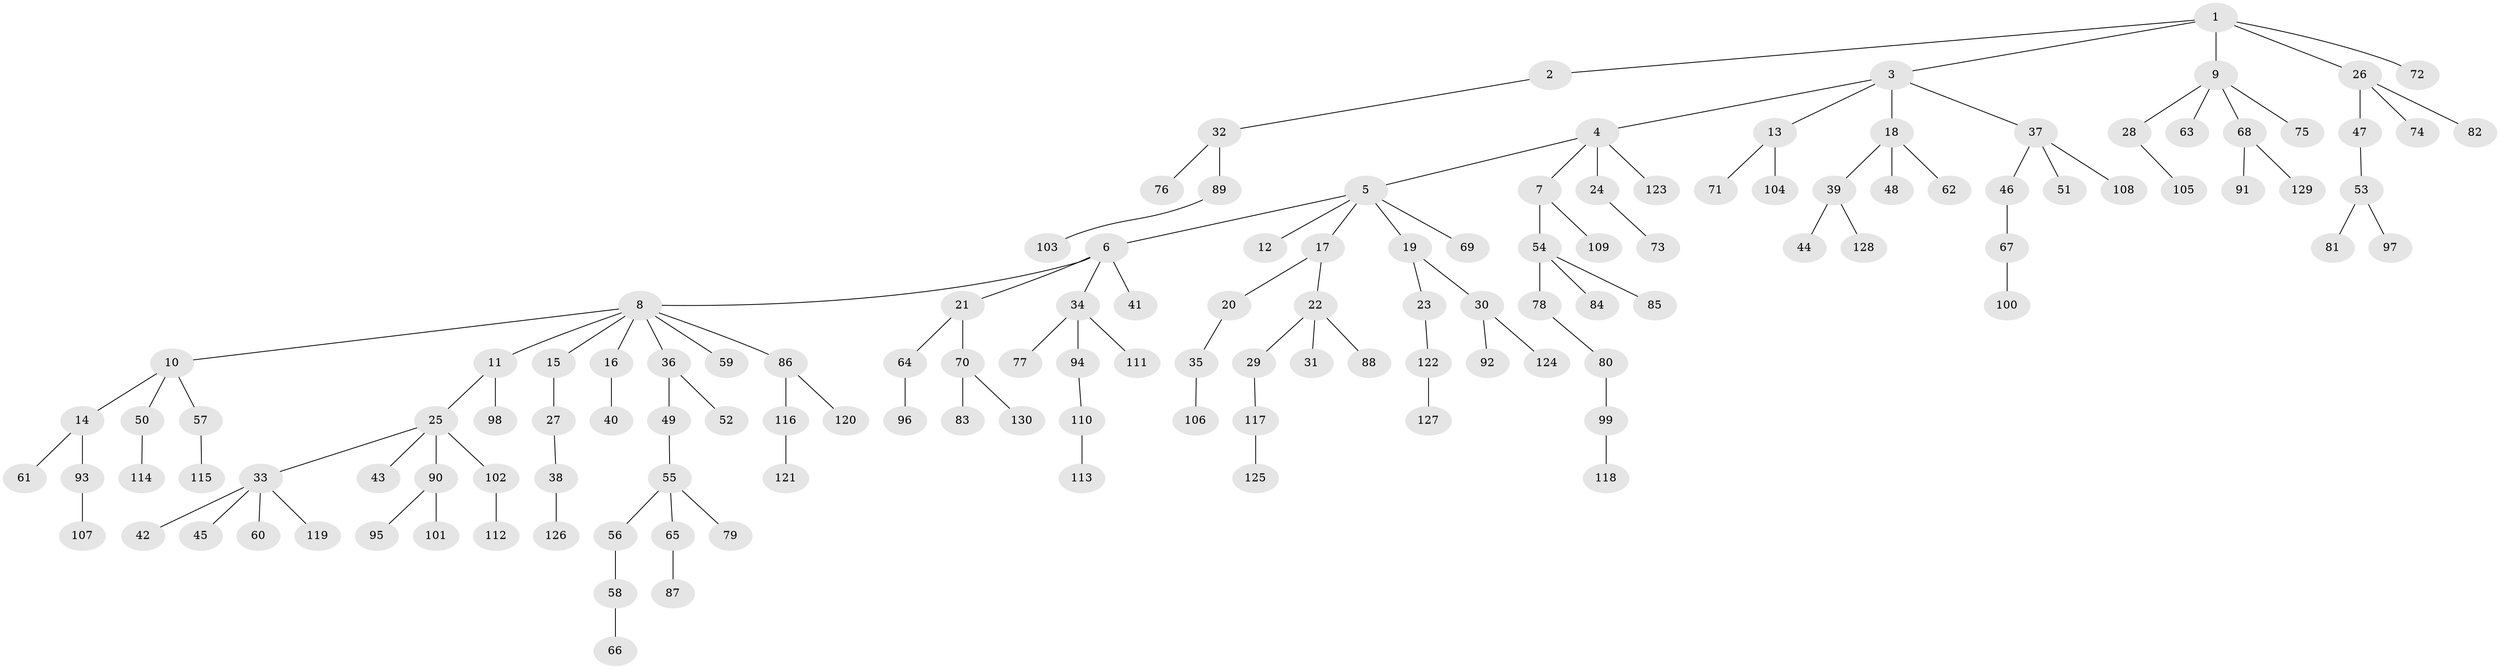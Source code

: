 // Generated by graph-tools (version 1.1) at 2025/36/03/09/25 02:36:33]
// undirected, 130 vertices, 129 edges
graph export_dot {
graph [start="1"]
  node [color=gray90,style=filled];
  1;
  2;
  3;
  4;
  5;
  6;
  7;
  8;
  9;
  10;
  11;
  12;
  13;
  14;
  15;
  16;
  17;
  18;
  19;
  20;
  21;
  22;
  23;
  24;
  25;
  26;
  27;
  28;
  29;
  30;
  31;
  32;
  33;
  34;
  35;
  36;
  37;
  38;
  39;
  40;
  41;
  42;
  43;
  44;
  45;
  46;
  47;
  48;
  49;
  50;
  51;
  52;
  53;
  54;
  55;
  56;
  57;
  58;
  59;
  60;
  61;
  62;
  63;
  64;
  65;
  66;
  67;
  68;
  69;
  70;
  71;
  72;
  73;
  74;
  75;
  76;
  77;
  78;
  79;
  80;
  81;
  82;
  83;
  84;
  85;
  86;
  87;
  88;
  89;
  90;
  91;
  92;
  93;
  94;
  95;
  96;
  97;
  98;
  99;
  100;
  101;
  102;
  103;
  104;
  105;
  106;
  107;
  108;
  109;
  110;
  111;
  112;
  113;
  114;
  115;
  116;
  117;
  118;
  119;
  120;
  121;
  122;
  123;
  124;
  125;
  126;
  127;
  128;
  129;
  130;
  1 -- 2;
  1 -- 3;
  1 -- 9;
  1 -- 26;
  1 -- 72;
  2 -- 32;
  3 -- 4;
  3 -- 13;
  3 -- 18;
  3 -- 37;
  4 -- 5;
  4 -- 7;
  4 -- 24;
  4 -- 123;
  5 -- 6;
  5 -- 12;
  5 -- 17;
  5 -- 19;
  5 -- 69;
  6 -- 8;
  6 -- 21;
  6 -- 34;
  6 -- 41;
  7 -- 54;
  7 -- 109;
  8 -- 10;
  8 -- 11;
  8 -- 15;
  8 -- 16;
  8 -- 36;
  8 -- 59;
  8 -- 86;
  9 -- 28;
  9 -- 63;
  9 -- 68;
  9 -- 75;
  10 -- 14;
  10 -- 50;
  10 -- 57;
  11 -- 25;
  11 -- 98;
  13 -- 71;
  13 -- 104;
  14 -- 61;
  14 -- 93;
  15 -- 27;
  16 -- 40;
  17 -- 20;
  17 -- 22;
  18 -- 39;
  18 -- 48;
  18 -- 62;
  19 -- 23;
  19 -- 30;
  20 -- 35;
  21 -- 64;
  21 -- 70;
  22 -- 29;
  22 -- 31;
  22 -- 88;
  23 -- 122;
  24 -- 73;
  25 -- 33;
  25 -- 43;
  25 -- 90;
  25 -- 102;
  26 -- 47;
  26 -- 74;
  26 -- 82;
  27 -- 38;
  28 -- 105;
  29 -- 117;
  30 -- 92;
  30 -- 124;
  32 -- 76;
  32 -- 89;
  33 -- 42;
  33 -- 45;
  33 -- 60;
  33 -- 119;
  34 -- 77;
  34 -- 94;
  34 -- 111;
  35 -- 106;
  36 -- 49;
  36 -- 52;
  37 -- 46;
  37 -- 51;
  37 -- 108;
  38 -- 126;
  39 -- 44;
  39 -- 128;
  46 -- 67;
  47 -- 53;
  49 -- 55;
  50 -- 114;
  53 -- 81;
  53 -- 97;
  54 -- 78;
  54 -- 84;
  54 -- 85;
  55 -- 56;
  55 -- 65;
  55 -- 79;
  56 -- 58;
  57 -- 115;
  58 -- 66;
  64 -- 96;
  65 -- 87;
  67 -- 100;
  68 -- 91;
  68 -- 129;
  70 -- 83;
  70 -- 130;
  78 -- 80;
  80 -- 99;
  86 -- 116;
  86 -- 120;
  89 -- 103;
  90 -- 95;
  90 -- 101;
  93 -- 107;
  94 -- 110;
  99 -- 118;
  102 -- 112;
  110 -- 113;
  116 -- 121;
  117 -- 125;
  122 -- 127;
}
